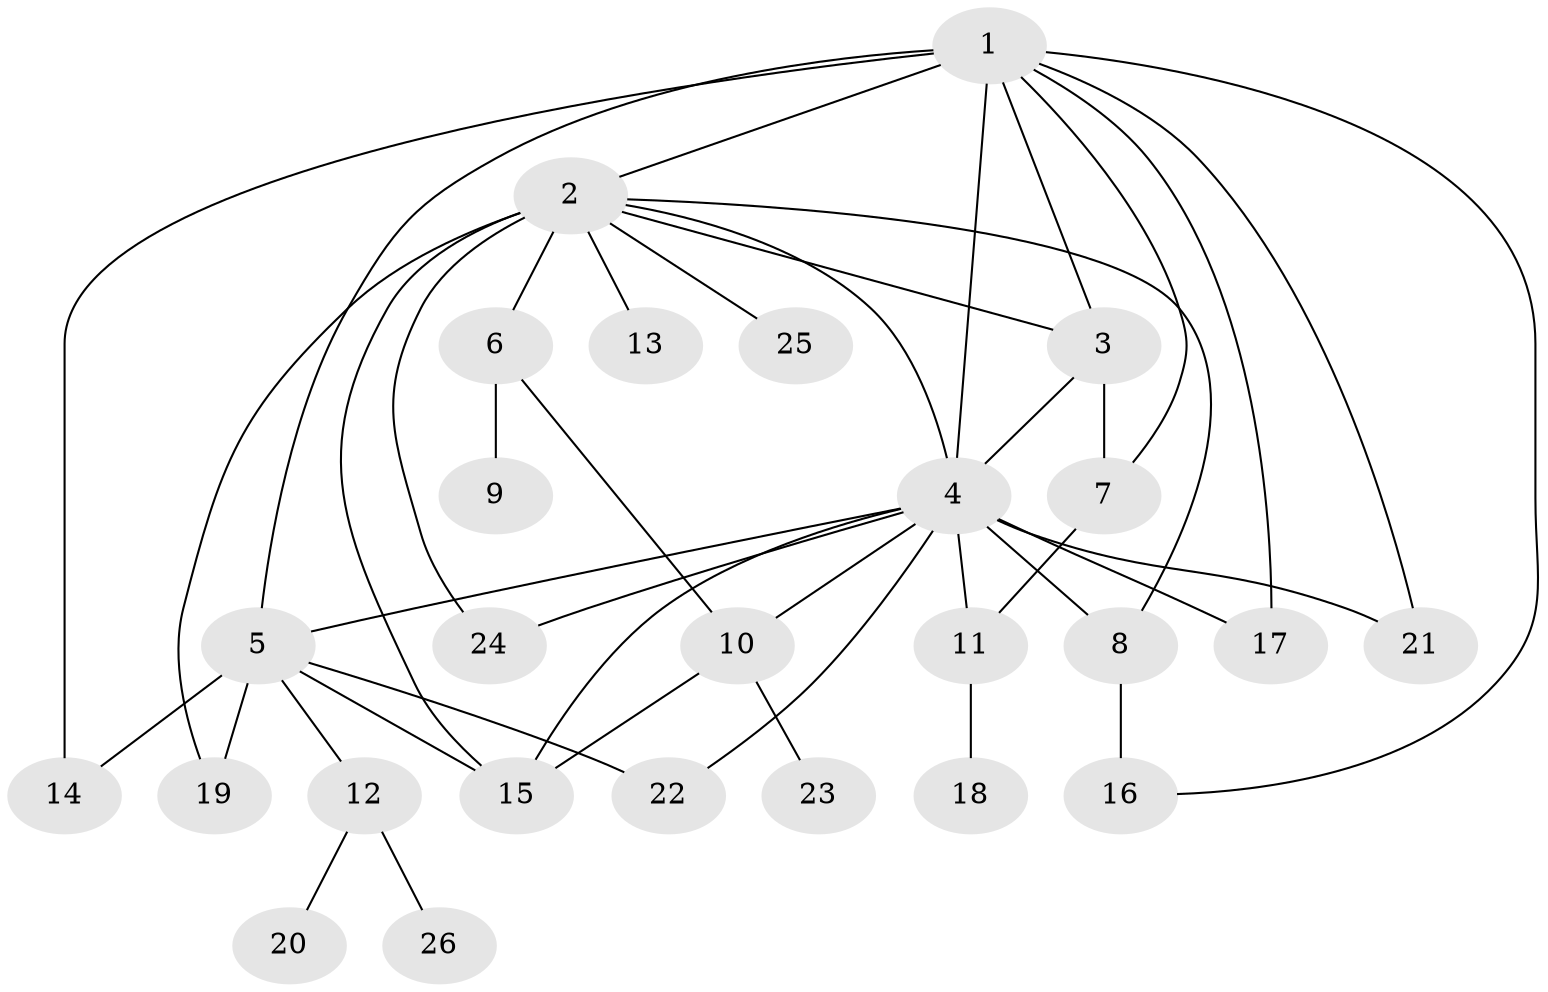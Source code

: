 // original degree distribution, {10: 0.023255813953488372, 14: 0.011627906976744186, 4: 0.05813953488372093, 16: 0.011627906976744186, 13: 0.011627906976744186, 3: 0.08139534883720931, 5: 0.03488372093023256, 1: 0.4883720930232558, 2: 0.23255813953488372, 6: 0.023255813953488372, 8: 0.011627906976744186, 7: 0.011627906976744186}
// Generated by graph-tools (version 1.1) at 2025/50/03/04/25 22:50:38]
// undirected, 26 vertices, 43 edges
graph export_dot {
  node [color=gray90,style=filled];
  1;
  2;
  3;
  4;
  5;
  6;
  7;
  8;
  9;
  10;
  11;
  12;
  13;
  14;
  15;
  16;
  17;
  18;
  19;
  20;
  21;
  22;
  23;
  24;
  25;
  26;
  1 -- 2 [weight=2.0];
  1 -- 3 [weight=1.0];
  1 -- 4 [weight=6.0];
  1 -- 5 [weight=1.0];
  1 -- 7 [weight=1.0];
  1 -- 14 [weight=1.0];
  1 -- 16 [weight=1.0];
  1 -- 17 [weight=1.0];
  1 -- 21 [weight=1.0];
  2 -- 3 [weight=1.0];
  2 -- 4 [weight=1.0];
  2 -- 6 [weight=4.0];
  2 -- 8 [weight=1.0];
  2 -- 13 [weight=1.0];
  2 -- 15 [weight=1.0];
  2 -- 19 [weight=1.0];
  2 -- 24 [weight=1.0];
  2 -- 25 [weight=1.0];
  3 -- 4 [weight=1.0];
  3 -- 7 [weight=1.0];
  4 -- 5 [weight=1.0];
  4 -- 8 [weight=1.0];
  4 -- 10 [weight=1.0];
  4 -- 11 [weight=1.0];
  4 -- 15 [weight=1.0];
  4 -- 17 [weight=1.0];
  4 -- 21 [weight=1.0];
  4 -- 22 [weight=2.0];
  4 -- 24 [weight=1.0];
  5 -- 12 [weight=1.0];
  5 -- 14 [weight=1.0];
  5 -- 15 [weight=1.0];
  5 -- 19 [weight=1.0];
  5 -- 22 [weight=1.0];
  6 -- 9 [weight=1.0];
  6 -- 10 [weight=1.0];
  7 -- 11 [weight=1.0];
  8 -- 16 [weight=2.0];
  10 -- 15 [weight=1.0];
  10 -- 23 [weight=1.0];
  11 -- 18 [weight=1.0];
  12 -- 20 [weight=1.0];
  12 -- 26 [weight=1.0];
}
